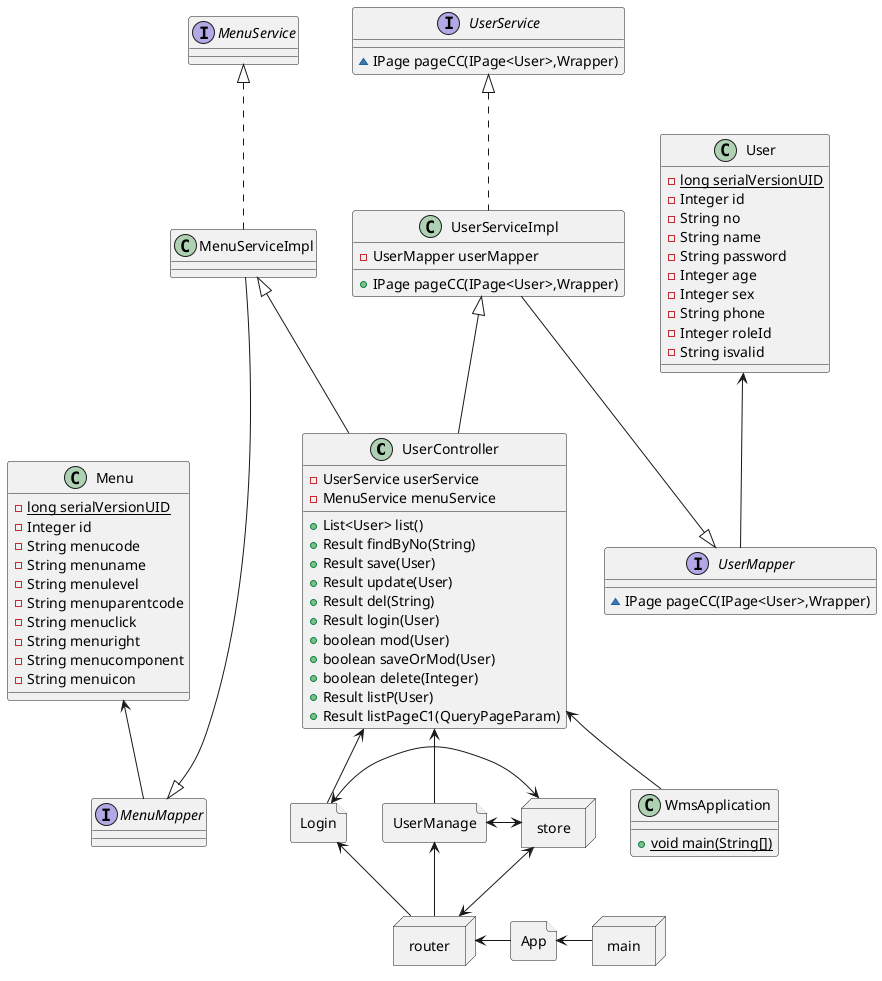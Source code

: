 @startuml
allowmixing
class UserController {
- UserService userService
- MenuService menuService
+ List<User> list()
+ Result findByNo(String)
+ Result save(User)
+ Result update(User)
+ Result del(String)
+ Result login(User)
+ boolean mod(User)
+ boolean saveOrMod(User)
+ boolean delete(Integer)
+ Result listP(User)
+ Result listPageC1(QueryPageParam)
}

class User {
- {static} long serialVersionUID
- Integer id
- String no
- String name
- String password
- Integer age
- Integer sex
- String phone
- Integer roleId
- String isvalid
}

class Menu {
- {static} long serialVersionUID
- Integer id
- String menucode
- String menuname
- String menulevel
- String menuparentcode
- String menuclick
- String menuright
- String menucomponent
- String menuicon
}

interface UserMapper {
~ IPage pageCC(IPage<User>,Wrapper)
}

interface MenuMapper {
}

interface UserService {
~ IPage pageCC(IPage<User>,Wrapper)
}

interface MenuService {
}

class MenuServiceImpl implements MenuService{
}

class UserServiceImpl implements UserService{
- UserMapper userMapper
+ IPage pageCC(IPage<User>,Wrapper)
}

file Login
file UserManage
node router
node store
node main
file App
class WmsApplication {
+ {static} void main(String[])
}

UserServiceImpl <|-- UserController
MenuServiceImpl <|-- UserController
UserServiceImpl --|> UserMapper
MenuServiceImpl ---|> MenuMapper
Menu <-- MenuMapper
User <-- UserMapper
UserController <-- Login
UserController <-- UserManage
UserManage <-- router
Login <- router
store <-> router
UserManage <-> store
Login <-> store
UserController <-- WmsApplication
router <- App
App <- main
@enduml